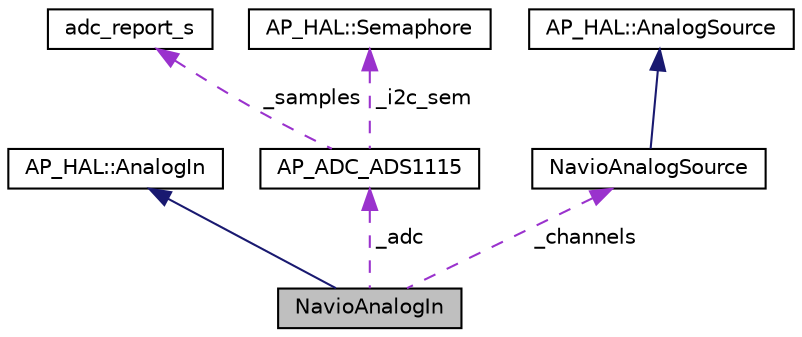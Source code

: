 digraph "NavioAnalogIn"
{
 // INTERACTIVE_SVG=YES
  edge [fontname="Helvetica",fontsize="10",labelfontname="Helvetica",labelfontsize="10"];
  node [fontname="Helvetica",fontsize="10",shape=record];
  Node1 [label="NavioAnalogIn",height=0.2,width=0.4,color="black", fillcolor="grey75", style="filled" fontcolor="black"];
  Node2 -> Node1 [dir="back",color="midnightblue",fontsize="10",style="solid",fontname="Helvetica"];
  Node2 [label="AP_HAL::AnalogIn",height=0.2,width=0.4,color="black", fillcolor="white", style="filled",URL="$classAP__HAL_1_1AnalogIn.html"];
  Node3 -> Node1 [dir="back",color="darkorchid3",fontsize="10",style="dashed",label=" _adc" ,fontname="Helvetica"];
  Node3 [label="AP_ADC_ADS1115",height=0.2,width=0.4,color="black", fillcolor="white", style="filled",URL="$classAP__ADC__ADS1115.html"];
  Node4 -> Node3 [dir="back",color="darkorchid3",fontsize="10",style="dashed",label=" _samples" ,fontname="Helvetica"];
  Node4 [label="adc_report_s",height=0.2,width=0.4,color="black", fillcolor="white", style="filled",URL="$structadc__report__s.html",tooltip="-*- tab-width: 4; Mode: C++; c-basic-offset: 4; indent-tabs-mode: nil -*- "];
  Node5 -> Node3 [dir="back",color="darkorchid3",fontsize="10",style="dashed",label=" _i2c_sem" ,fontname="Helvetica"];
  Node5 [label="AP_HAL::Semaphore",height=0.2,width=0.4,color="black", fillcolor="white", style="filled",URL="$classAP__HAL_1_1Semaphore.html"];
  Node6 -> Node1 [dir="back",color="darkorchid3",fontsize="10",style="dashed",label=" _channels" ,fontname="Helvetica"];
  Node6 [label="NavioAnalogSource",height=0.2,width=0.4,color="black", fillcolor="white", style="filled",URL="$classNavioAnalogSource.html"];
  Node7 -> Node6 [dir="back",color="midnightblue",fontsize="10",style="solid",fontname="Helvetica"];
  Node7 [label="AP_HAL::AnalogSource",height=0.2,width=0.4,color="black", fillcolor="white", style="filled",URL="$classAP__HAL_1_1AnalogSource.html"];
}
